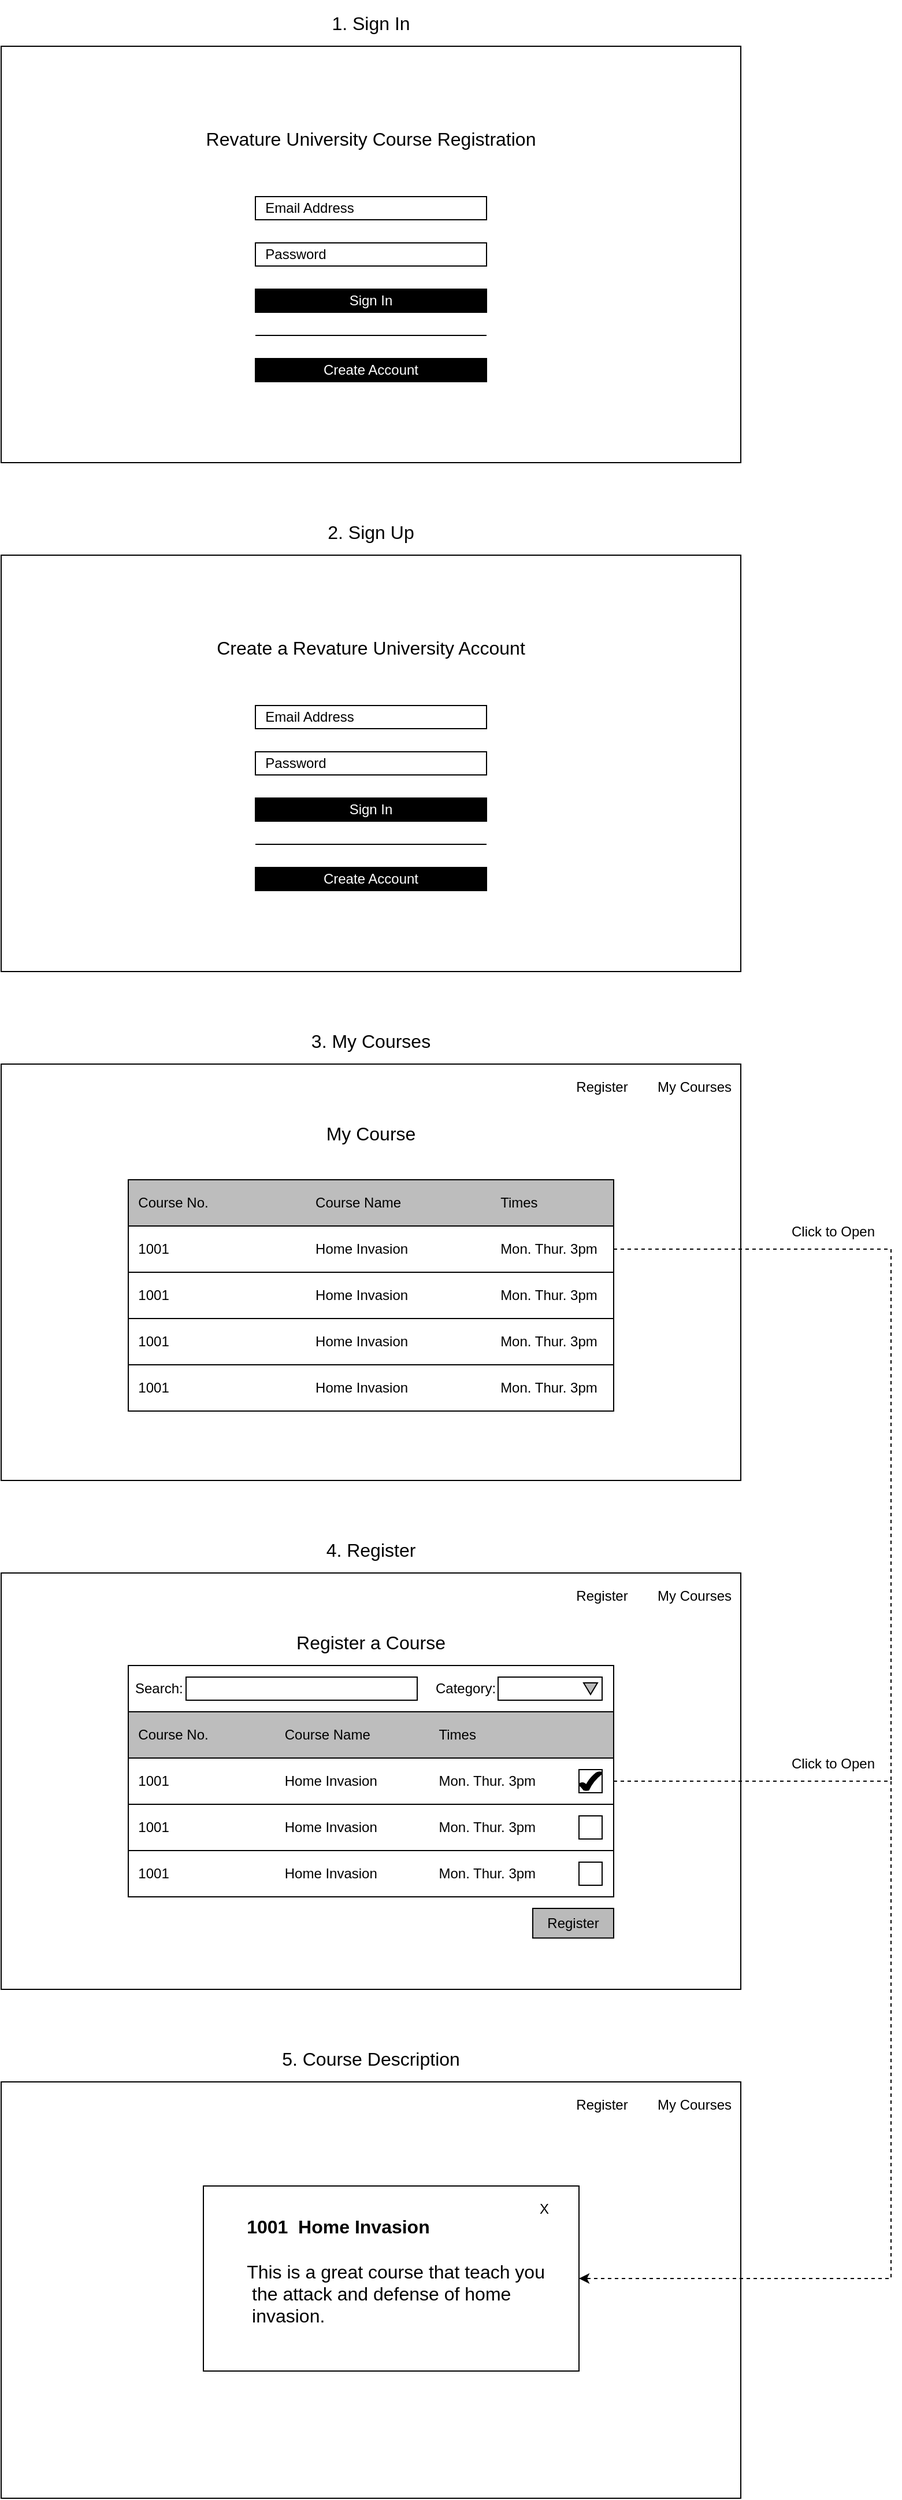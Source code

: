 <mxfile version="24.7.7">
  <diagram name="Page-1" id="1MfnKj5qdLETpIkCme2C">
    <mxGraphModel grid="1" page="1" gridSize="10" guides="1" tooltips="1" connect="1" arrows="1" fold="1" pageScale="1" pageWidth="850" pageHeight="1100" math="0" shadow="0">
      <root>
        <mxCell id="0" />
        <mxCell id="1" parent="0" />
        <mxCell id="sVdFzXjt8eiHYZyScWWw-2" value="" style="rounded=0;whiteSpace=wrap;html=1;" vertex="1" parent="1">
          <mxGeometry x="80" y="120" width="640" height="360" as="geometry" />
        </mxCell>
        <mxCell id="sVdFzXjt8eiHYZyScWWw-4" value="&amp;nbsp; Email Address" style="rounded=0;whiteSpace=wrap;html=1;align=left;" vertex="1" parent="1">
          <mxGeometry x="300" y="250" width="200" height="20" as="geometry" />
        </mxCell>
        <mxCell id="sVdFzXjt8eiHYZyScWWw-5" value="&amp;nbsp; Password" style="rounded=0;whiteSpace=wrap;html=1;align=left;" vertex="1" parent="1">
          <mxGeometry x="300" y="290" width="200" height="20" as="geometry" />
        </mxCell>
        <mxCell id="sVdFzXjt8eiHYZyScWWw-6" value="Sign In" style="rounded=0;whiteSpace=wrap;html=1;align=center;fillColor=#000000;fontColor=#FFFFFF;" vertex="1" parent="1">
          <mxGeometry x="300" y="330" width="200" height="20" as="geometry" />
        </mxCell>
        <mxCell id="sVdFzXjt8eiHYZyScWWw-7" value="" style="endArrow=none;html=1;rounded=0;" edge="1" parent="1">
          <mxGeometry width="50" height="50" relative="1" as="geometry">
            <mxPoint x="500" y="370" as="sourcePoint" />
            <mxPoint x="300" y="370" as="targetPoint" />
          </mxGeometry>
        </mxCell>
        <mxCell id="sVdFzXjt8eiHYZyScWWw-10" value="Create Account" style="rounded=0;whiteSpace=wrap;html=1;align=center;fillColor=#000000;fontColor=#FFFFFF;" vertex="1" parent="1">
          <mxGeometry x="300" y="390" width="200" height="20" as="geometry" />
        </mxCell>
        <mxCell id="sVdFzXjt8eiHYZyScWWw-11" value="&lt;font style=&quot;font-size: 16px;&quot;&gt;Revature University&amp;nbsp;&lt;/font&gt;&lt;span style=&quot;font-size: 16px; background-color: initial;&quot;&gt;Course Registration&lt;/span&gt;" style="text;html=1;align=center;verticalAlign=middle;whiteSpace=wrap;rounded=0;" vertex="1" parent="1">
          <mxGeometry x="200" y="170" width="400" height="60" as="geometry" />
        </mxCell>
        <mxCell id="sVdFzXjt8eiHYZyScWWw-12" value="&lt;font style=&quot;font-size: 16px;&quot;&gt;1. Sign In&lt;/font&gt;" style="text;html=1;align=center;verticalAlign=middle;whiteSpace=wrap;rounded=0;" vertex="1" parent="1">
          <mxGeometry x="300" y="80" width="200" height="40" as="geometry" />
        </mxCell>
        <mxCell id="azrJAw1ta6dm7eM0ARKH-1" value="" style="rounded=0;whiteSpace=wrap;html=1;" vertex="1" parent="1">
          <mxGeometry x="80" y="560" width="640" height="360" as="geometry" />
        </mxCell>
        <mxCell id="azrJAw1ta6dm7eM0ARKH-2" value="&amp;nbsp; Email Address" style="rounded=0;whiteSpace=wrap;html=1;align=left;" vertex="1" parent="1">
          <mxGeometry x="300" y="690" width="200" height="20" as="geometry" />
        </mxCell>
        <mxCell id="azrJAw1ta6dm7eM0ARKH-3" value="&amp;nbsp; Password" style="rounded=0;whiteSpace=wrap;html=1;align=left;" vertex="1" parent="1">
          <mxGeometry x="300" y="730" width="200" height="20" as="geometry" />
        </mxCell>
        <mxCell id="azrJAw1ta6dm7eM0ARKH-4" value="Sign In" style="rounded=0;whiteSpace=wrap;html=1;align=center;fillColor=#000000;fontColor=#FFFFFF;" vertex="1" parent="1">
          <mxGeometry x="300" y="770" width="200" height="20" as="geometry" />
        </mxCell>
        <mxCell id="azrJAw1ta6dm7eM0ARKH-5" value="" style="endArrow=none;html=1;rounded=0;" edge="1" parent="1">
          <mxGeometry width="50" height="50" relative="1" as="geometry">
            <mxPoint x="500" y="810" as="sourcePoint" />
            <mxPoint x="300" y="810" as="targetPoint" />
          </mxGeometry>
        </mxCell>
        <mxCell id="azrJAw1ta6dm7eM0ARKH-6" value="Create Account" style="rounded=0;whiteSpace=wrap;html=1;align=center;fillColor=#000000;fontColor=#FFFFFF;" vertex="1" parent="1">
          <mxGeometry x="300" y="830" width="200" height="20" as="geometry" />
        </mxCell>
        <mxCell id="azrJAw1ta6dm7eM0ARKH-8" value="&lt;font style=&quot;font-size: 16px;&quot;&gt;2. Sign Up&lt;/font&gt;" style="text;html=1;align=center;verticalAlign=middle;whiteSpace=wrap;rounded=0;" vertex="1" parent="1">
          <mxGeometry x="300" y="520" width="200" height="40" as="geometry" />
        </mxCell>
        <mxCell id="azrJAw1ta6dm7eM0ARKH-10" value="&lt;span style=&quot;font-size: 16px;&quot;&gt;Create a Revature University Account&lt;/span&gt;" style="text;html=1;align=center;verticalAlign=middle;whiteSpace=wrap;rounded=0;" vertex="1" parent="1">
          <mxGeometry x="200" y="610" width="400" height="60" as="geometry" />
        </mxCell>
        <mxCell id="azrJAw1ta6dm7eM0ARKH-11" value="" style="endArrow=none;html=1;rounded=0;" edge="1" parent="1">
          <mxGeometry width="50" height="50" relative="1" as="geometry">
            <mxPoint x="500" y="1250" as="sourcePoint" />
            <mxPoint x="300" y="1250" as="targetPoint" />
          </mxGeometry>
        </mxCell>
        <mxCell id="azrJAw1ta6dm7eM0ARKH-12" value="" style="rounded=0;whiteSpace=wrap;html=1;" vertex="1" parent="1">
          <mxGeometry x="80" y="1000" width="640" height="360" as="geometry" />
        </mxCell>
        <mxCell id="azrJAw1ta6dm7eM0ARKH-17" value="&lt;font style=&quot;font-size: 16px;&quot;&gt;3. My Courses&lt;/font&gt;" style="text;html=1;align=center;verticalAlign=middle;whiteSpace=wrap;rounded=0;" vertex="1" parent="1">
          <mxGeometry x="300" y="960" width="200" height="40" as="geometry" />
        </mxCell>
        <mxCell id="azrJAw1ta6dm7eM0ARKH-19" value="My Courses" style="text;html=1;align=center;verticalAlign=middle;whiteSpace=wrap;rounded=0;" vertex="1" parent="1">
          <mxGeometry x="640" y="1000" width="80" height="40" as="geometry" />
        </mxCell>
        <mxCell id="azrJAw1ta6dm7eM0ARKH-20" value="Register" style="text;html=1;align=center;verticalAlign=middle;whiteSpace=wrap;rounded=0;" vertex="1" parent="1">
          <mxGeometry x="560" y="1000" width="80" height="40" as="geometry" />
        </mxCell>
        <mxCell id="azrJAw1ta6dm7eM0ARKH-41" value="&lt;font style=&quot;font-size: 16px;&quot;&gt;My Course&lt;/font&gt;" style="text;html=1;align=center;verticalAlign=middle;whiteSpace=wrap;rounded=0;" vertex="1" parent="1">
          <mxGeometry x="340" y="1040" width="120" height="40" as="geometry" />
        </mxCell>
        <mxCell id="azrJAw1ta6dm7eM0ARKH-55" value="&amp;nbsp; Course No.&lt;span style=&quot;white-space: pre;&quot;&gt;&#x9;&lt;/span&gt;&lt;span style=&quot;white-space: pre;&quot;&gt;&#x9;&lt;/span&gt;&lt;span style=&quot;white-space: pre;&quot;&gt;&#x9;&lt;span style=&quot;white-space: pre;&quot;&gt;&#x9;&lt;/span&gt;&lt;/span&gt;Course Name&lt;span style=&quot;white-space: pre;&quot;&gt;&#x9;&lt;/span&gt;&lt;span style=&quot;white-space: pre;&quot;&gt;&#x9;&lt;/span&gt;&lt;span style=&quot;white-space: pre;&quot;&gt;&#x9;&lt;span style=&quot;white-space: pre;&quot;&gt;&#x9;&lt;/span&gt;Times&lt;/span&gt;" style="rounded=0;whiteSpace=wrap;html=1;fillColor=#BDBDBD;align=left;" vertex="1" parent="1">
          <mxGeometry x="190" y="1100" width="420" height="40" as="geometry" />
        </mxCell>
        <mxCell id="azrJAw1ta6dm7eM0ARKH-56" value="&amp;nbsp; 1001&lt;span style=&quot;white-space: pre;&quot;&gt;&#x9;&lt;/span&gt;&lt;span style=&quot;white-space: pre;&quot;&gt;&#x9;&lt;/span&gt;&lt;span style=&quot;white-space: pre;&quot;&gt;&#x9;&lt;/span&gt;&lt;span style=&quot;white-space: pre;&quot;&gt;&#x9;&lt;/span&gt;&lt;span style=&quot;white-space: pre;&quot;&gt;&#x9;&lt;/span&gt;Home Invasion&lt;span style=&quot;white-space: pre;&quot;&gt;&#x9;&lt;/span&gt;&lt;span style=&quot;white-space: pre;&quot;&gt;&#x9;&lt;/span&gt;&lt;span style=&quot;white-space: pre;&quot;&gt;&#x9;&lt;/span&gt;Mon. Thur. 3pm" style="rounded=0;whiteSpace=wrap;html=1;align=left;" vertex="1" parent="1">
          <mxGeometry x="190" y="1140" width="420" height="40" as="geometry" />
        </mxCell>
        <mxCell id="azrJAw1ta6dm7eM0ARKH-57" value="&amp;nbsp; 1001&lt;span style=&quot;white-space: pre;&quot;&gt;&#x9;&lt;/span&gt;&lt;span style=&quot;white-space: pre;&quot;&gt;&#x9;&lt;/span&gt;&lt;span style=&quot;white-space: pre;&quot;&gt;&#x9;&lt;/span&gt;&lt;span style=&quot;white-space: pre;&quot;&gt;&#x9;&lt;/span&gt;&lt;span style=&quot;white-space: pre;&quot;&gt;&#x9;&lt;/span&gt;Home Invasion&lt;span style=&quot;white-space: pre;&quot;&gt;&#x9;&lt;/span&gt;&lt;span style=&quot;white-space: pre;&quot;&gt;&#x9;&lt;/span&gt;&lt;span style=&quot;white-space: pre;&quot;&gt;&#x9;&lt;/span&gt;Mon. Thur. 3pm" style="rounded=0;whiteSpace=wrap;html=1;align=left;" vertex="1" parent="1">
          <mxGeometry x="190" y="1180" width="420" height="40" as="geometry" />
        </mxCell>
        <mxCell id="azrJAw1ta6dm7eM0ARKH-58" value="&amp;nbsp; 1001&lt;span style=&quot;white-space: pre;&quot;&gt;&#x9;&lt;/span&gt;&lt;span style=&quot;white-space: pre;&quot;&gt;&#x9;&lt;/span&gt;&lt;span style=&quot;white-space: pre;&quot;&gt;&#x9;&lt;/span&gt;&lt;span style=&quot;white-space: pre;&quot;&gt;&#x9;&lt;/span&gt;&lt;span style=&quot;white-space: pre;&quot;&gt;&#x9;&lt;/span&gt;Home Invasion&lt;span style=&quot;white-space: pre;&quot;&gt;&#x9;&lt;/span&gt;&lt;span style=&quot;white-space: pre;&quot;&gt;&#x9;&lt;/span&gt;&lt;span style=&quot;white-space: pre;&quot;&gt;&#x9;&lt;/span&gt;Mon. Thur. 3pm" style="rounded=0;whiteSpace=wrap;html=1;align=left;" vertex="1" parent="1">
          <mxGeometry x="190" y="1220" width="420" height="40" as="geometry" />
        </mxCell>
        <mxCell id="azrJAw1ta6dm7eM0ARKH-59" value="&amp;nbsp; 1001&lt;span style=&quot;white-space: pre;&quot;&gt;&#x9;&lt;/span&gt;&lt;span style=&quot;white-space: pre;&quot;&gt;&#x9;&lt;/span&gt;&lt;span style=&quot;white-space: pre;&quot;&gt;&#x9;&lt;/span&gt;&lt;span style=&quot;white-space: pre;&quot;&gt;&#x9;&lt;/span&gt;&lt;span style=&quot;white-space: pre;&quot;&gt;&#x9;&lt;/span&gt;Home Invasion&lt;span style=&quot;white-space: pre;&quot;&gt;&#x9;&lt;/span&gt;&lt;span style=&quot;white-space: pre;&quot;&gt;&#x9;&lt;/span&gt;&lt;span style=&quot;white-space: pre;&quot;&gt;&#x9;&lt;/span&gt;Mon. Thur. 3pm" style="rounded=0;whiteSpace=wrap;html=1;align=left;" vertex="1" parent="1">
          <mxGeometry x="190" y="1260" width="420" height="40" as="geometry" />
        </mxCell>
        <mxCell id="azrJAw1ta6dm7eM0ARKH-61" value="" style="endArrow=none;html=1;rounded=0;" edge="1" parent="1">
          <mxGeometry width="50" height="50" relative="1" as="geometry">
            <mxPoint x="500" y="1670" as="sourcePoint" />
            <mxPoint x="300" y="1670" as="targetPoint" />
          </mxGeometry>
        </mxCell>
        <mxCell id="azrJAw1ta6dm7eM0ARKH-62" value="" style="rounded=0;whiteSpace=wrap;html=1;" vertex="1" parent="1">
          <mxGeometry x="80" y="1440" width="640" height="360" as="geometry" />
        </mxCell>
        <mxCell id="azrJAw1ta6dm7eM0ARKH-63" value="&lt;font style=&quot;font-size: 16px;&quot;&gt;4. Register&lt;/font&gt;" style="text;html=1;align=center;verticalAlign=middle;whiteSpace=wrap;rounded=0;" vertex="1" parent="1">
          <mxGeometry x="300" y="1400" width="200" height="40" as="geometry" />
        </mxCell>
        <mxCell id="azrJAw1ta6dm7eM0ARKH-64" value="My Courses" style="text;html=1;align=center;verticalAlign=middle;whiteSpace=wrap;rounded=0;" vertex="1" parent="1">
          <mxGeometry x="640" y="1440" width="80" height="40" as="geometry" />
        </mxCell>
        <mxCell id="azrJAw1ta6dm7eM0ARKH-65" value="Register" style="text;html=1;align=center;verticalAlign=middle;whiteSpace=wrap;rounded=0;" vertex="1" parent="1">
          <mxGeometry x="560" y="1440" width="80" height="40" as="geometry" />
        </mxCell>
        <mxCell id="azrJAw1ta6dm7eM0ARKH-66" value="&lt;font style=&quot;font-size: 16px;&quot;&gt;Register a Course&lt;/font&gt;" style="text;html=1;align=center;verticalAlign=middle;whiteSpace=wrap;rounded=0;" vertex="1" parent="1">
          <mxGeometry x="300" y="1480" width="200" height="40" as="geometry" />
        </mxCell>
        <mxCell id="azrJAw1ta6dm7eM0ARKH-67" value="&amp;nbsp; Course No.&lt;span style=&quot;white-space: pre;&quot;&gt;&#x9;&lt;/span&gt;&lt;span style=&quot;white-space: pre;&quot;&gt;&#x9;&lt;span style=&quot;white-space: pre;&quot;&gt;&#x9;&lt;/span&gt;&lt;/span&gt;Course Name&lt;span style=&quot;white-space: pre;&quot;&gt;&#x9;&lt;/span&gt;&lt;span style=&quot;white-space: pre;&quot;&gt;&#x9;&lt;/span&gt;&lt;span style=&quot;white-space: pre;&quot;&gt;&#x9;Times&lt;span style=&quot;white-space: pre;&quot;&gt;&#x9;&lt;/span&gt;&lt;span style=&quot;white-space: pre;&quot;&gt;&#x9;&lt;/span&gt;&lt;/span&gt;" style="rounded=0;whiteSpace=wrap;html=1;fillColor=#BDBDBD;align=left;" vertex="1" parent="1">
          <mxGeometry x="190" y="1560" width="420" height="40" as="geometry" />
        </mxCell>
        <mxCell id="azrJAw1ta6dm7eM0ARKH-69" value="&amp;nbsp; 1001&lt;span style=&quot;white-space: pre;&quot;&gt;&#x9;&lt;/span&gt;&lt;span style=&quot;white-space: pre;&quot;&gt;&#x9;&lt;/span&gt;&lt;span style=&quot;white-space: pre;&quot;&gt;&#x9;&lt;/span&gt;&lt;span style=&quot;white-space: pre;&quot;&gt;&#x9;&lt;/span&gt;Home Invasion&lt;span style=&quot;white-space: pre;&quot;&gt;&#x9;&lt;/span&gt;&lt;span style=&quot;white-space: pre;&quot;&gt;&#x9;&lt;/span&gt;Mon. Thur. 3pm" style="rounded=0;whiteSpace=wrap;html=1;align=left;" vertex="1" parent="1">
          <mxGeometry x="190" y="1600" width="420" height="40" as="geometry" />
        </mxCell>
        <mxCell id="azrJAw1ta6dm7eM0ARKH-70" value="&amp;nbsp; 1001&lt;span style=&quot;white-space: pre;&quot;&gt;&#x9;&lt;/span&gt;&lt;span style=&quot;white-space: pre;&quot;&gt;&#x9;&lt;/span&gt;&lt;span style=&quot;white-space: pre;&quot;&gt;&#x9;&lt;/span&gt;&lt;span style=&quot;white-space: pre;&quot;&gt;&#x9;&lt;/span&gt;Home Invasion&lt;span style=&quot;white-space: pre;&quot;&gt;&#x9;&lt;/span&gt;&lt;span style=&quot;white-space: pre;&quot;&gt;&#x9;&lt;/span&gt;Mon. Thur. 3pm" style="rounded=0;whiteSpace=wrap;html=1;align=left;" vertex="1" parent="1">
          <mxGeometry x="190" y="1640" width="420" height="40" as="geometry" />
        </mxCell>
        <mxCell id="azrJAw1ta6dm7eM0ARKH-71" value="&amp;nbsp; 1001&lt;span style=&quot;white-space: pre;&quot;&gt;&#x9;&lt;/span&gt;&lt;span style=&quot;white-space: pre;&quot;&gt;&#x9;&lt;/span&gt;&lt;span style=&quot;white-space: pre;&quot;&gt;&#x9;&lt;/span&gt;&lt;span style=&quot;white-space: pre;&quot;&gt;&#x9;&lt;/span&gt;Home Invasion&lt;span style=&quot;white-space: pre;&quot;&gt;&#x9;&lt;/span&gt;&lt;span style=&quot;white-space: pre;&quot;&gt;&#x9;&lt;/span&gt;Mon. Thur. 3pm" style="rounded=0;whiteSpace=wrap;html=1;align=left;" vertex="1" parent="1">
          <mxGeometry x="190" y="1680" width="420" height="40" as="geometry" />
        </mxCell>
        <mxCell id="azrJAw1ta6dm7eM0ARKH-73" value="&amp;nbsp;&amp;nbsp;" style="rounded=0;whiteSpace=wrap;html=1;align=left;" vertex="1" parent="1">
          <mxGeometry x="190" y="1520" width="420" height="40" as="geometry" />
        </mxCell>
        <mxCell id="azrJAw1ta6dm7eM0ARKH-74" value="" style="rounded=0;whiteSpace=wrap;html=1;" vertex="1" parent="1">
          <mxGeometry x="240" y="1530" width="200" height="20" as="geometry" />
        </mxCell>
        <mxCell id="azrJAw1ta6dm7eM0ARKH-76" value="Search:" style="text;strokeColor=none;fillColor=none;align=left;verticalAlign=middle;spacingLeft=4;spacingRight=4;overflow=hidden;points=[[0,0.5],[1,0.5]];portConstraint=eastwest;rotatable=0;whiteSpace=wrap;html=1;" vertex="1" parent="1">
          <mxGeometry x="190" y="1520" width="80" height="40" as="geometry" />
        </mxCell>
        <mxCell id="azrJAw1ta6dm7eM0ARKH-77" value="Category:" style="text;strokeColor=none;fillColor=none;align=left;verticalAlign=middle;spacingLeft=4;spacingRight=4;overflow=hidden;points=[[0,0.5],[1,0.5]];portConstraint=eastwest;rotatable=0;whiteSpace=wrap;html=1;" vertex="1" parent="1">
          <mxGeometry x="450" y="1520" width="80" height="40" as="geometry" />
        </mxCell>
        <mxCell id="azrJAw1ta6dm7eM0ARKH-78" value="" style="rounded=0;whiteSpace=wrap;html=1;fontColor=#FCFCFC;" vertex="1" parent="1">
          <mxGeometry x="510" y="1530" width="90" height="20" as="geometry" />
        </mxCell>
        <mxCell id="azrJAw1ta6dm7eM0ARKH-79" value="" style="triangle;whiteSpace=wrap;html=1;rotation=90;fillColor=#BABABA;" vertex="1" parent="1">
          <mxGeometry x="585" y="1534" width="10" height="12" as="geometry" />
        </mxCell>
        <mxCell id="azrJAw1ta6dm7eM0ARKH-82" value="Register" style="rounded=0;whiteSpace=wrap;html=1;fillColor=#BABABA;" vertex="1" parent="1">
          <mxGeometry x="540" y="1730" width="70" height="25.63" as="geometry" />
        </mxCell>
        <mxCell id="azrJAw1ta6dm7eM0ARKH-83" value="" style="rounded=0;whiteSpace=wrap;html=1;" vertex="1" parent="1">
          <mxGeometry x="580" y="1610" width="20" height="20" as="geometry" />
        </mxCell>
        <mxCell id="azrJAw1ta6dm7eM0ARKH-84" value="" style="rounded=0;whiteSpace=wrap;html=1;" vertex="1" parent="1">
          <mxGeometry x="580" y="1690" width="20" height="20" as="geometry" />
        </mxCell>
        <mxCell id="azrJAw1ta6dm7eM0ARKH-85" value="" style="rounded=0;whiteSpace=wrap;html=1;" vertex="1" parent="1">
          <mxGeometry x="580" y="1650" width="20" height="20" as="geometry" />
        </mxCell>
        <mxCell id="azrJAw1ta6dm7eM0ARKH-86" value="" style="verticalLabelPosition=bottom;verticalAlign=top;html=1;shape=mxgraph.basic.tick;fillColor=#000000;" vertex="1" parent="1">
          <mxGeometry x="580" y="1612" width="20" height="16" as="geometry" />
        </mxCell>
        <mxCell id="azrJAw1ta6dm7eM0ARKH-89" value="" style="rounded=0;whiteSpace=wrap;html=1;" vertex="1" parent="1">
          <mxGeometry x="80" y="1880" width="640" height="360" as="geometry" />
        </mxCell>
        <mxCell id="azrJAw1ta6dm7eM0ARKH-90" value="&lt;font style=&quot;font-size: 16px;&quot;&gt;5. Course Description&lt;/font&gt;" style="text;html=1;align=center;verticalAlign=middle;whiteSpace=wrap;rounded=0;" vertex="1" parent="1">
          <mxGeometry x="300" y="1840" width="200" height="40" as="geometry" />
        </mxCell>
        <mxCell id="azrJAw1ta6dm7eM0ARKH-109" value="&lt;div style=&quot;font-size: 16px;&quot;&gt;&lt;font style=&quot;font-size: 16px;&quot;&gt;&lt;br&gt;&lt;/font&gt;&lt;/div&gt;&lt;div style=&quot;font-size: 16px;&quot;&gt;&lt;span style=&quot;white-space: pre;&quot;&gt;&lt;font style=&quot;font-size: 16px;&quot;&gt;&#x9;&lt;b&gt;1001  Home Invasion&lt;/b&gt;&lt;/font&gt;&lt;/span&gt;&lt;br&gt;&lt;/div&gt;&lt;div style=&quot;font-size: 16px;&quot;&gt;&lt;span style=&quot;white-space: pre;&quot;&gt;&lt;font style=&quot;font-size: 16px;&quot;&gt;&lt;br&gt;&lt;/font&gt;&lt;/span&gt;&lt;/div&gt;&lt;div style=&quot;font-size: 16px;&quot;&gt;&lt;span style=&quot;white-space: pre;&quot;&gt;&lt;font style=&quot;font-size: 16px;&quot;&gt;&lt;span style=&quot;white-space: pre;&quot;&gt;&#x9;&lt;/span&gt;This is a great course that teach you &lt;br&gt;&lt;/font&gt;&lt;/span&gt;&lt;/div&gt;&lt;div style=&quot;font-size: 16px;&quot;&gt;&lt;span style=&quot;white-space: pre;&quot;&gt;&lt;font style=&quot;font-size: 16px;&quot;&gt;&lt;span style=&quot;white-space: pre;&quot;&gt;&#x9;&lt;/span&gt; the attack and defense of home &lt;br&gt;&lt;/font&gt;&lt;/span&gt;&lt;/div&gt;&lt;div style=&quot;font-size: 16px;&quot;&gt;&lt;span style=&quot;white-space: pre;&quot;&gt;&#x9;&lt;/span&gt;&amp;nbsp;invasion.&lt;br&gt;&lt;/div&gt;" style="rounded=0;whiteSpace=wrap;html=1;align=left;horizontal=1;verticalAlign=top;" vertex="1" parent="1">
          <mxGeometry x="255" y="1970" width="325" height="160" as="geometry" />
        </mxCell>
        <mxCell id="azrJAw1ta6dm7eM0ARKH-110" value="X" style="text;html=1;align=center;verticalAlign=middle;whiteSpace=wrap;rounded=0;" vertex="1" parent="1">
          <mxGeometry x="530" y="1970" width="40" height="40" as="geometry" />
        </mxCell>
        <mxCell id="azrJAw1ta6dm7eM0ARKH-112" style="edgeStyle=orthogonalEdgeStyle;rounded=0;orthogonalLoop=1;jettySize=auto;html=1;exitX=1;exitY=0.5;exitDx=0;exitDy=0;entryX=1;entryY=0.5;entryDx=0;entryDy=0;dashed=1;" edge="1" parent="1" source="azrJAw1ta6dm7eM0ARKH-69" target="azrJAw1ta6dm7eM0ARKH-109">
          <mxGeometry relative="1" as="geometry">
            <Array as="points">
              <mxPoint x="850" y="1620" />
              <mxPoint x="850" y="2050" />
            </Array>
          </mxGeometry>
        </mxCell>
        <mxCell id="azrJAw1ta6dm7eM0ARKH-114" style="edgeStyle=orthogonalEdgeStyle;rounded=0;orthogonalLoop=1;jettySize=auto;html=1;dashed=1;exitX=1;exitY=0.5;exitDx=0;exitDy=0;endArrow=none;endFill=0;" edge="1" parent="1" source="azrJAw1ta6dm7eM0ARKH-56">
          <mxGeometry relative="1" as="geometry">
            <mxPoint x="780" y="1120" as="sourcePoint" />
            <mxPoint x="850" y="1620" as="targetPoint" />
            <Array as="points">
              <mxPoint x="850" y="1160" />
            </Array>
          </mxGeometry>
        </mxCell>
        <mxCell id="azrJAw1ta6dm7eM0ARKH-115" value="Click to Open" style="text;html=1;align=center;verticalAlign=middle;whiteSpace=wrap;rounded=0;" vertex="1" parent="1">
          <mxGeometry x="760" y="1590" width="80" height="30" as="geometry" />
        </mxCell>
        <mxCell id="azrJAw1ta6dm7eM0ARKH-116" value="Click to Open" style="text;html=1;align=center;verticalAlign=middle;whiteSpace=wrap;rounded=0;" vertex="1" parent="1">
          <mxGeometry x="760" y="1130" width="80" height="30" as="geometry" />
        </mxCell>
        <mxCell id="azrJAw1ta6dm7eM0ARKH-117" value="Register" style="text;html=1;align=center;verticalAlign=middle;whiteSpace=wrap;rounded=0;" vertex="1" parent="1">
          <mxGeometry x="560" y="1880" width="80" height="40" as="geometry" />
        </mxCell>
        <mxCell id="azrJAw1ta6dm7eM0ARKH-118" value="My Courses" style="text;html=1;align=center;verticalAlign=middle;whiteSpace=wrap;rounded=0;" vertex="1" parent="1">
          <mxGeometry x="640" y="1880" width="80" height="40" as="geometry" />
        </mxCell>
      </root>
    </mxGraphModel>
  </diagram>
</mxfile>
